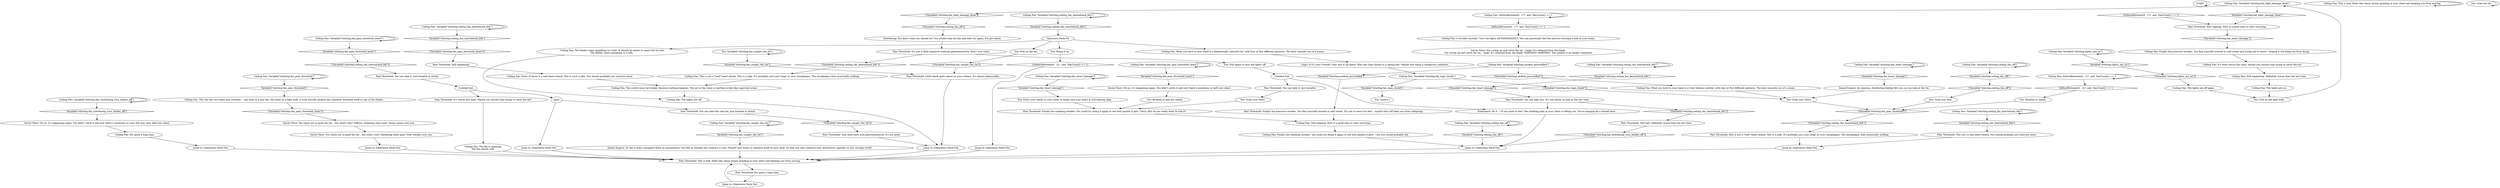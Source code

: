 # WHIRLING / CEILING FAN
# The ceiling fan is spinning like the blades of some rickety old airship about to fall on you. A truly horrendous neck-tie has somehow attached itself to one of the blades.
# ==================================================
digraph G {
	  0 [label="START"];
	  1 [label="input"];
	  2 [label="You: Grab your chest."];
	  3 [label="Jump to: [Operation Neck-Tie]"];
	  4 [label="Ceiling Fan: Still ongoing. Now is a good time to start worrying."];
	  5 [label="Jump to: [Operation Neck-Tie]"];
	  6 [label="Pain Threshold: You can take it. Just breathe."];
	  7 [label="You: Grab your chest."];
	  8 [label="Untitled hub"];
	  9 [label="Ceiling Fan: The lights are off."];
	  10 [label="Jump to: [Operation Neck-Tie]"];
	  11 [label="Pain Threshold: Still ongoing. Now is a good time to start worrying."];
	  12 [label="Ceiling Fan: Variable[\"whirling.lights_are_on\"]"];
	  13 [label="Variable[\"whirling.lights_are_on\"]", shape=diamond];
	  14 [label="!(Variable[\"whirling.lights_are_on\"])", shape=diamond];
	  15 [label="Ceiling Fan: The lights are off again."];
	  16 [label="Ceiling Fan: The lights are on."];
	  17 [label="Ceiling Fan: Finally the stabbing recedes. You could try doing it again to see how painful it gets -- but you would probably die."];
	  18 [label="Ceiling Fan: Finally the pressure recedes. You find yourself covered in cold sweat and trying not to move -- hoping it will keep you from dying."];
	  19 [label="Savoir Faire: You reach out to grab the tie... but what's this? Radiating chest pain! Fear washes over you."];
	  20 [label="Pain Threshold: You can take it. Just breathe in slowly."];
	  21 [label="Ceiling Fan: This is bad. Feels like sharp stones grinding in your chest and keeping you from moving."];
	  22 [label="Ceiling Fan: For quite a long time."];
	  23 [label="Pain Threshold: You can take this one too. Just breathe in slowly."];
	  24 [label="Ceiling Fan: This fan has two chain pull switches -- one ends in a tiny fan, the other in a light bulb. A truly horrific necktie has somehow attached itself to one of the blades."];
	  25 [label="Pain Threshold: Little black spots dance on your retinas. It's almost pleasurable."];
	  26 [label="Ceiling Fan: Variable[\"whirling.fan_caught_the_tie\"]"];
	  27 [label="Variable[\"whirling.fan_caught_the_tie\"]", shape=diamond];
	  28 [label="!(Variable[\"whirling.fan_caught_the_tie\"])", shape=diamond];
	  29 [label="You: Grab your arm."];
	  30 [label="Ceiling Fan: The blades come squeaking to a halt. It should be easier to reach the tie now.\nThe blades come squeaking to a halt. "];
	  31 [label="You: [Leave.]"];
	  32 [label="Inland Empire: An ominous, foreboding feeling fills you, as you look at the tie."];
	  33 [label="Savoir Faire: Oh no, it's happening again. You didn't catch it and now there's numbness in half your chest."];
	  34 [label="Ceiling Fan: Variable[\"whirling.ceiling_fan_heartattack_felt\"]"];
	  35 [label="Variable[\"whirling.ceiling_fan_heartattack_felt\"]", shape=diamond];
	  36 [label="!(Variable[\"whirling.ceiling_fan_heartattack_felt\"])", shape=diamond];
	  37 [label="You: Press your hands to your chest to make sure your heart is still beating okay."];
	  38 [label="Savoir Faire: Oh no, it's happening again. You didn't catch it and now there's numbness in your left arm, plus half your chest."];
	  39 [label="Endurance: Do it -- *if you want to die*, the stabbing pain in your chest is telling you. You're hanging by a thread here..."];
	  40 [label="You: Breathe in and out calmly."];
	  41 [label="Pain Threshold: You can take this. It's not nearly as bad as the last time."];
	  42 [label="Savoir Faire: You reach out to grab the tie... but what's this? Diffuse, radiating chest pain! Doom comes over you."];
	  43 [label="Ceiling Fan: Variable[\"whirling.ceiling_fan_heartattack_felt\"]"];
	  44 [label="Variable[\"whirling.ceiling_fan_heartattack_felt\"]", shape=diamond];
	  45 [label="!(Variable[\"whirling.ceiling_fan_heartattack_felt\"])", shape=diamond];
	  46 [label="Ceiling Fan: Variable[\"whirling.ceiling_fan_heartattack_felt\"]"];
	  47 [label="Variable[\"whirling.ceiling_fan_heartattack_felt\"]", shape=diamond];
	  48 [label="!(Variable[\"whirling.ceiling_fan_heartattack_felt\"])", shape=diamond];
	  49 [label="You: Bring it on."];
	  50 [label="You: Grab the tie."];
	  51 [label="You: Variable[\"whirling.fan_caught_the_tie\"]"];
	  52 [label="Variable[\"whirling.fan_caught_the_tie\"]", shape=diamond];
	  53 [label="!(Variable[\"whirling.fan_caught_the_tie\"])", shape=diamond];
	  54 [label="Ceiling Fan: Variable[\"whirling.ceiling_fan_off\"]"];
	  55 [label="Variable[\"whirling.ceiling_fan_off\"]", shape=diamond];
	  56 [label="!(Variable[\"whirling.ceiling_fan_off\"])", shape=diamond];
	  57 [label="Ceiling Fan: The switch must be broken, because nothing happens. The air in the room is starting to feel like vaporized urine."];
	  58 [label="Jump to: [Operation Neck-Tie]"];
	  59 [label="Ceiling Fan: Variable[\"whirling.fan_heart_damage\"]"];
	  60 [label="Variable[\"whirling.fan_heart_damage\"]", shape=diamond];
	  61 [label="!(Variable[\"whirling.fan_heart_damage\"])", shape=diamond];
	  62 [label="Pain Threshold: Finally the pressure recedes. You find yourself covered in cold sweat. Try not to move too fast -- maybe that will keep you from collapsing."];
	  63 [label="Ceiling Fan: What you have in your hand is a fantastically colourful tie, with four or five different patterns. The knot reminds you of a noose."];
	  64 [label="You: Pull on the light bulb."];
	  65 [label="Jump to: [Operation Neck-Tie]"];
	  66 [label="Ceiling Fan: The fan is spinning.\nThe fan stands still."];
	  67 [label="Pain Threshold: Still happening."];
	  68 [label="Ceiling Fan: Variable[\"whirling.ceiling_fan_heartattack_felt\"]"];
	  69 [label="Variable[\"whirling.ceiling_fan_heartattack_felt\"]", shape=diamond];
	  70 [label="!(Variable[\"whirling.ceiling_fan_heartattack_felt\"])", shape=diamond];
	  71 [label="Pain Threshold: Your eyes burn with photosensitivity. It's not good."];
	  72 [label="Ceiling Fan: IsHourBetween(0,  21)  and  DayCount() == 1"];
	  73 [label="IsHourBetween(0,  21)  and  DayCount() == 1", shape=diamond];
	  74 [label="!(IsHourBetween(0,  21)  and  DayCount() == 1)", shape=diamond];
	  75 [label="Ceiling Fan: Variable[\"whirling.fan_pain_threshold\"]"];
	  76 [label="Variable[\"whirling.fan_pain_threshold\"]", shape=diamond];
	  77 [label="!(Variable[\"whirling.fan_pain_threshold\"])", shape=diamond];
	  78 [label="Ceiling Fan: Variable[\"whirling.fan_pain_threshold_heart\"]"];
	  79 [label="Variable[\"whirling.fan_pain_threshold_heart\"]", shape=diamond];
	  80 [label="!(Variable[\"whirling.fan_pain_threshold_heart\"])", shape=diamond];
	  81 [label="Inland Empire: Or has it been consigned there as punishment? You feel as though this creature is your *friend* and wants to reattach itself to your neck. So that you may continue your adventures together in this strange world!"];
	  82 [label="Savoir Faire: You swoop up and catch the tie... Snap! It's released from the blade.\nYou swoop up and catch the tie... snap! It's released from the blade. WARNING! WARNING! The necktie is no longer contained.
"];
	  83 [label="Pain Threshold: It's just a little hangover-induced photosensitivity. Don't over-react."];
	  84 [label="Ceiling Fan: Variable[\"whirling.fan_interfacing_turn_blades_off\"]"];
	  85 [label="Variable[\"whirling.fan_interfacing_turn_blades_off\"]", shape=diamond];
	  86 [label="!(Variable[\"whirling.fan_interfacing_turn_blades_off\"])", shape=diamond];
	  87 [label="Pain Threshold: Finally the stabbing recedes. You could try doing it again to see how painful it gets. (Very.) But do you really want to risk it?"];
	  88 [label="Ceiling Fan: Variable[\"whirling.fan_pain_threshold_heart\"]"];
	  89 [label="Variable[\"whirling.fan_pain_threshold_heart\"]", shape=diamond];
	  90 [label="!(Variable[\"whirling.fan_pain_threshold_heart\"])", shape=diamond];
	  91 [label="Pain Threshold: It's worse this time. Maybe you should stop trying to catch the tie?"];
	  92 [label="You: Breathe in calmly."];
	  93 [label="Ceiling Fan: Variable[\"whirling.fan_heart_damage\"]"];
	  94 [label="Variable[\"whirling.fan_heart_damage\"]", shape=diamond];
	  95 [label="!(Variable[\"whirling.fan_heart_damage\"])", shape=diamond];
	  96 [label="Ceiling Fan: None of these is a real heart attack. This is such a joke. You should probably just exercise more."];
	  97 [label="Pain Threshold: Still bad. Definitely worse than the last time."];
	  98 [label="Pain Threshold: This is not a *real* heart attack. This is a joke. It's probably just your lungs or your oesophagus. The oesophagus does practically nothing."];
	  99 [label="Pain Threshold: This is bad. Feels like sharp stones grinding in your chest and keeping you from moving."];
	  100 [label="Operation Neck-Tie"];
	  101 [label="Ceiling Fan: It's even worse this time. Maybe you should stop trying to catch the tie?"];
	  102 [label="Ceiling Fan: Variable[\"whirling.ceiling_fan_off\"]"];
	  103 [label="Variable[\"whirling.ceiling_fan_off\"]", shape=diamond];
	  104 [label="!(Variable[\"whirling.ceiling_fan_off\"])", shape=diamond];
	  105 [label="Ceiling Fan: IsHourBetween(0,  17)  and  DayCount() == 1"];
	  106 [label="IsHourBetween(0,  17)  and  DayCount() == 1", shape=diamond];
	  107 [label="!(IsHourBetween(0,  17)  and  DayCount() == 1)", shape=diamond];
	  108 [label="Logic: If it's your *friend*, why was it up there? Who ties their friend to a ceiling fan? Maybe this thing is dangerous somehow..."];
	  109 [label="Ceiling Fan: Variable[\"whirling.fan_light_damage_done\"]"];
	  110 [label="Variable[\"whirling.fan_light_damage_done\"]", shape=diamond];
	  111 [label="!(Variable[\"whirling.fan_light_damage_done\"])", shape=diamond];
	  112 [label="Untitled hub"];
	  113 [label="Ceiling Fan: A terrible mistake! Turn the lights off IMMEDIATELY! You can practically feel the photons burning a hole in your brain."];
	  114 [label="You: Pull again to turn the lights off."];
	  115 [label="Jump to: [Operation Neck-Tie]"];
	  116 [label="Ceiling Fan: Variable[\"whirling.necktie_personified\"]"];
	  117 [label="Variable[\"whirling.necktie_personified\"]", shape=diamond];
	  118 [label="!(Variable[\"whirling.necktie_personified\"])", shape=diamond];
	  119 [label="Ceiling Fan: Variable[\"whirling.fan_logic_doubt\"]"];
	  120 [label="Variable[\"whirling.fan_logic_doubt\"]", shape=diamond];
	  121 [label="!(Variable[\"whirling.fan_logic_doubt\"])", shape=diamond];
	  122 [label="Interfacing: You know what you should do? You should stop the fan and then try again, it'll get easier."];
	  123 [label="Pain Threshold: For quite a long time."];
	  124 [label="Jump to: [Operation Neck-Tie]"];
	  125 [label="You: Pull on the fan."];
	  126 [label="Ceiling Fan: This is not a *real* heart attack. This is a joke. It's probably just your lungs or your oesophagus. The oesophagus does practically nothing."];
	  127 [label="Ceiling Fan: What you have in your hand is a truly hideous necktie, with four or five different patterns. The knot reminds you of a noose."];
	  128 [label="Ceiling Fan: Still happening. Definitely worse than the last time."];
	  129 [label="Pain Threshold: This isn't a real heart attack. You should probably just exercise more."];
	  130 [label="Jump to: [Operation Neck-Tie]"];
	  0 -> 0
	  1 -> 65
	  1 -> 23
	  2 -> 77
	  3 -> 99
	  4 -> 17
	  5 -> 99
	  6 -> 7
	  7 -> 87
	  8 -> 6
	  8 -> 39
	  9 -> 124
	  10 -> 99
	  11 -> 61
	  12 -> 12
	  12 -> 13
	  13 -> 14
	  14 -> 15
	  15 -> 64
	  16 -> 64
	  17 -> 115
	  18 -> 101
	  19 -> 5
	  20 -> 112
	  21 -> 21
	  22 -> 3
	  23 -> 28
	  24 -> 80
	  25 -> 124
	  26 -> 26
	  26 -> 27
	  27 -> 81
	  28 -> 71
	  29 -> 77
	  30 -> 9
	  32 -> 2
	  33 -> 40
	  34 -> 34
	  34 -> 35
	  35 -> 129
	  36 -> 97
	  37 -> 87
	  38 -> 22
	  39 -> 115
	  40 -> 87
	  41 -> 36
	  41 -> 39
	  42 -> 19
	  43 -> 43
	  43 -> 44
	  44 -> 100
	  45 -> 20
	  46 -> 46
	  46 -> 47
	  47 -> 95
	  48 -> 126
	  49 -> 74
	  50 -> 50
	  51 -> 51
	  51 -> 52
	  52 -> 25
	  53 -> 25
	  54 -> 54
	  54 -> 55
	  55 -> 56
	  56 -> 29
	  57 -> 9
	  58 -> 99
	  59 -> 59
	  59 -> 60
	  60 -> 32
	  61 -> 18
	  62 -> 4
	  63 -> 108
	  64 -> 109
	  65 -> 99
	  66 -> 99
	  67 -> 96
	  68 -> 68
	  68 -> 69
	  69 -> 90
	  70 -> 98
	  71 -> 124
	  72 -> 72
	  72 -> 73
	  73 -> 92
	  74 -> 58
	  75 -> 75
	  75 -> 76
	  76 -> 24
	  77 -> 70
	  78 -> 78
	  78 -> 79
	  79 -> 45
	  80 -> 42
	  81 -> 99
	  82 -> 116
	  83 -> 48
	  83 -> 114
	  84 -> 84
	  84 -> 85
	  85 -> 38
	  86 -> 115
	  87 -> 4
	  88 -> 88
	  88 -> 89
	  89 -> 33
	  90 -> 67
	  91 -> 66
	  92 -> 77
	  93 -> 93
	  93 -> 94
	  94 -> 37
	  95 -> 41
	  96 -> 57
	  97 -> 86
	  98 -> 130
	  99 -> 123
	  100 -> 49
	  100 -> 125
	  100 -> 30
	  100 -> 63
	  101 -> 128
	  102 -> 102
	  102 -> 103
	  103 -> 115
	  104 -> 122
	  105 -> 105
	  105 -> 106
	  106 -> 113
	  107 -> 11
	  108 -> 119
	  109 -> 110
	  109 -> 111
	  110 -> 11
	  111 -> 104
	  112 -> 1
	  112 -> 91
	  113 -> 82
	  114 -> 8
	  115 -> 99
	  116 -> 117
	  116 -> 118
	  117 -> 62
	  118 -> 127
	  119 -> 120
	  119 -> 121
	  120 -> 31
	  121 -> 2
	  122 -> 83
	  123 -> 10
	  124 -> 99
	  125 -> 53
	  126 -> 57
	  127 -> 2
	  128 -> 16
	  129 -> 130
	  130 -> 99
}

